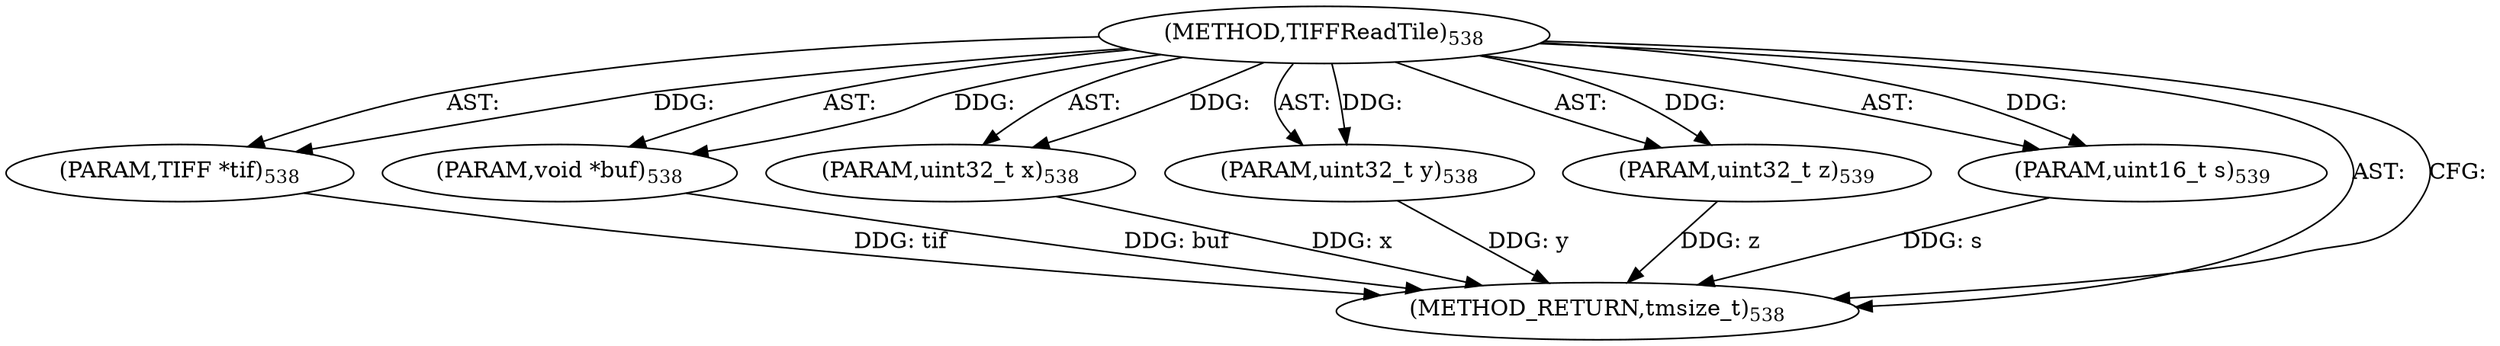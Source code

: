 digraph "TIFFReadTile" {  
"9103" [label = <(METHOD,TIFFReadTile)<SUB>538</SUB>> ]
"9104" [label = <(PARAM,TIFF *tif)<SUB>538</SUB>> ]
"9105" [label = <(PARAM,void *buf)<SUB>538</SUB>> ]
"9106" [label = <(PARAM,uint32_t x)<SUB>538</SUB>> ]
"9107" [label = <(PARAM,uint32_t y)<SUB>538</SUB>> ]
"9108" [label = <(PARAM,uint32_t z)<SUB>539</SUB>> ]
"9109" [label = <(PARAM,uint16_t s)<SUB>539</SUB>> ]
"9110" [label = <(METHOD_RETURN,tmsize_t)<SUB>538</SUB>> ]
  "9103" -> "9104"  [ label = "AST: "] 
  "9103" -> "9105"  [ label = "AST: "] 
  "9103" -> "9106"  [ label = "AST: "] 
  "9103" -> "9107"  [ label = "AST: "] 
  "9103" -> "9108"  [ label = "AST: "] 
  "9103" -> "9109"  [ label = "AST: "] 
  "9103" -> "9110"  [ label = "AST: "] 
  "9103" -> "9110"  [ label = "CFG: "] 
  "9104" -> "9110"  [ label = "DDG: tif"] 
  "9105" -> "9110"  [ label = "DDG: buf"] 
  "9106" -> "9110"  [ label = "DDG: x"] 
  "9107" -> "9110"  [ label = "DDG: y"] 
  "9108" -> "9110"  [ label = "DDG: z"] 
  "9109" -> "9110"  [ label = "DDG: s"] 
  "9103" -> "9104"  [ label = "DDG: "] 
  "9103" -> "9105"  [ label = "DDG: "] 
  "9103" -> "9106"  [ label = "DDG: "] 
  "9103" -> "9107"  [ label = "DDG: "] 
  "9103" -> "9108"  [ label = "DDG: "] 
  "9103" -> "9109"  [ label = "DDG: "] 
}
